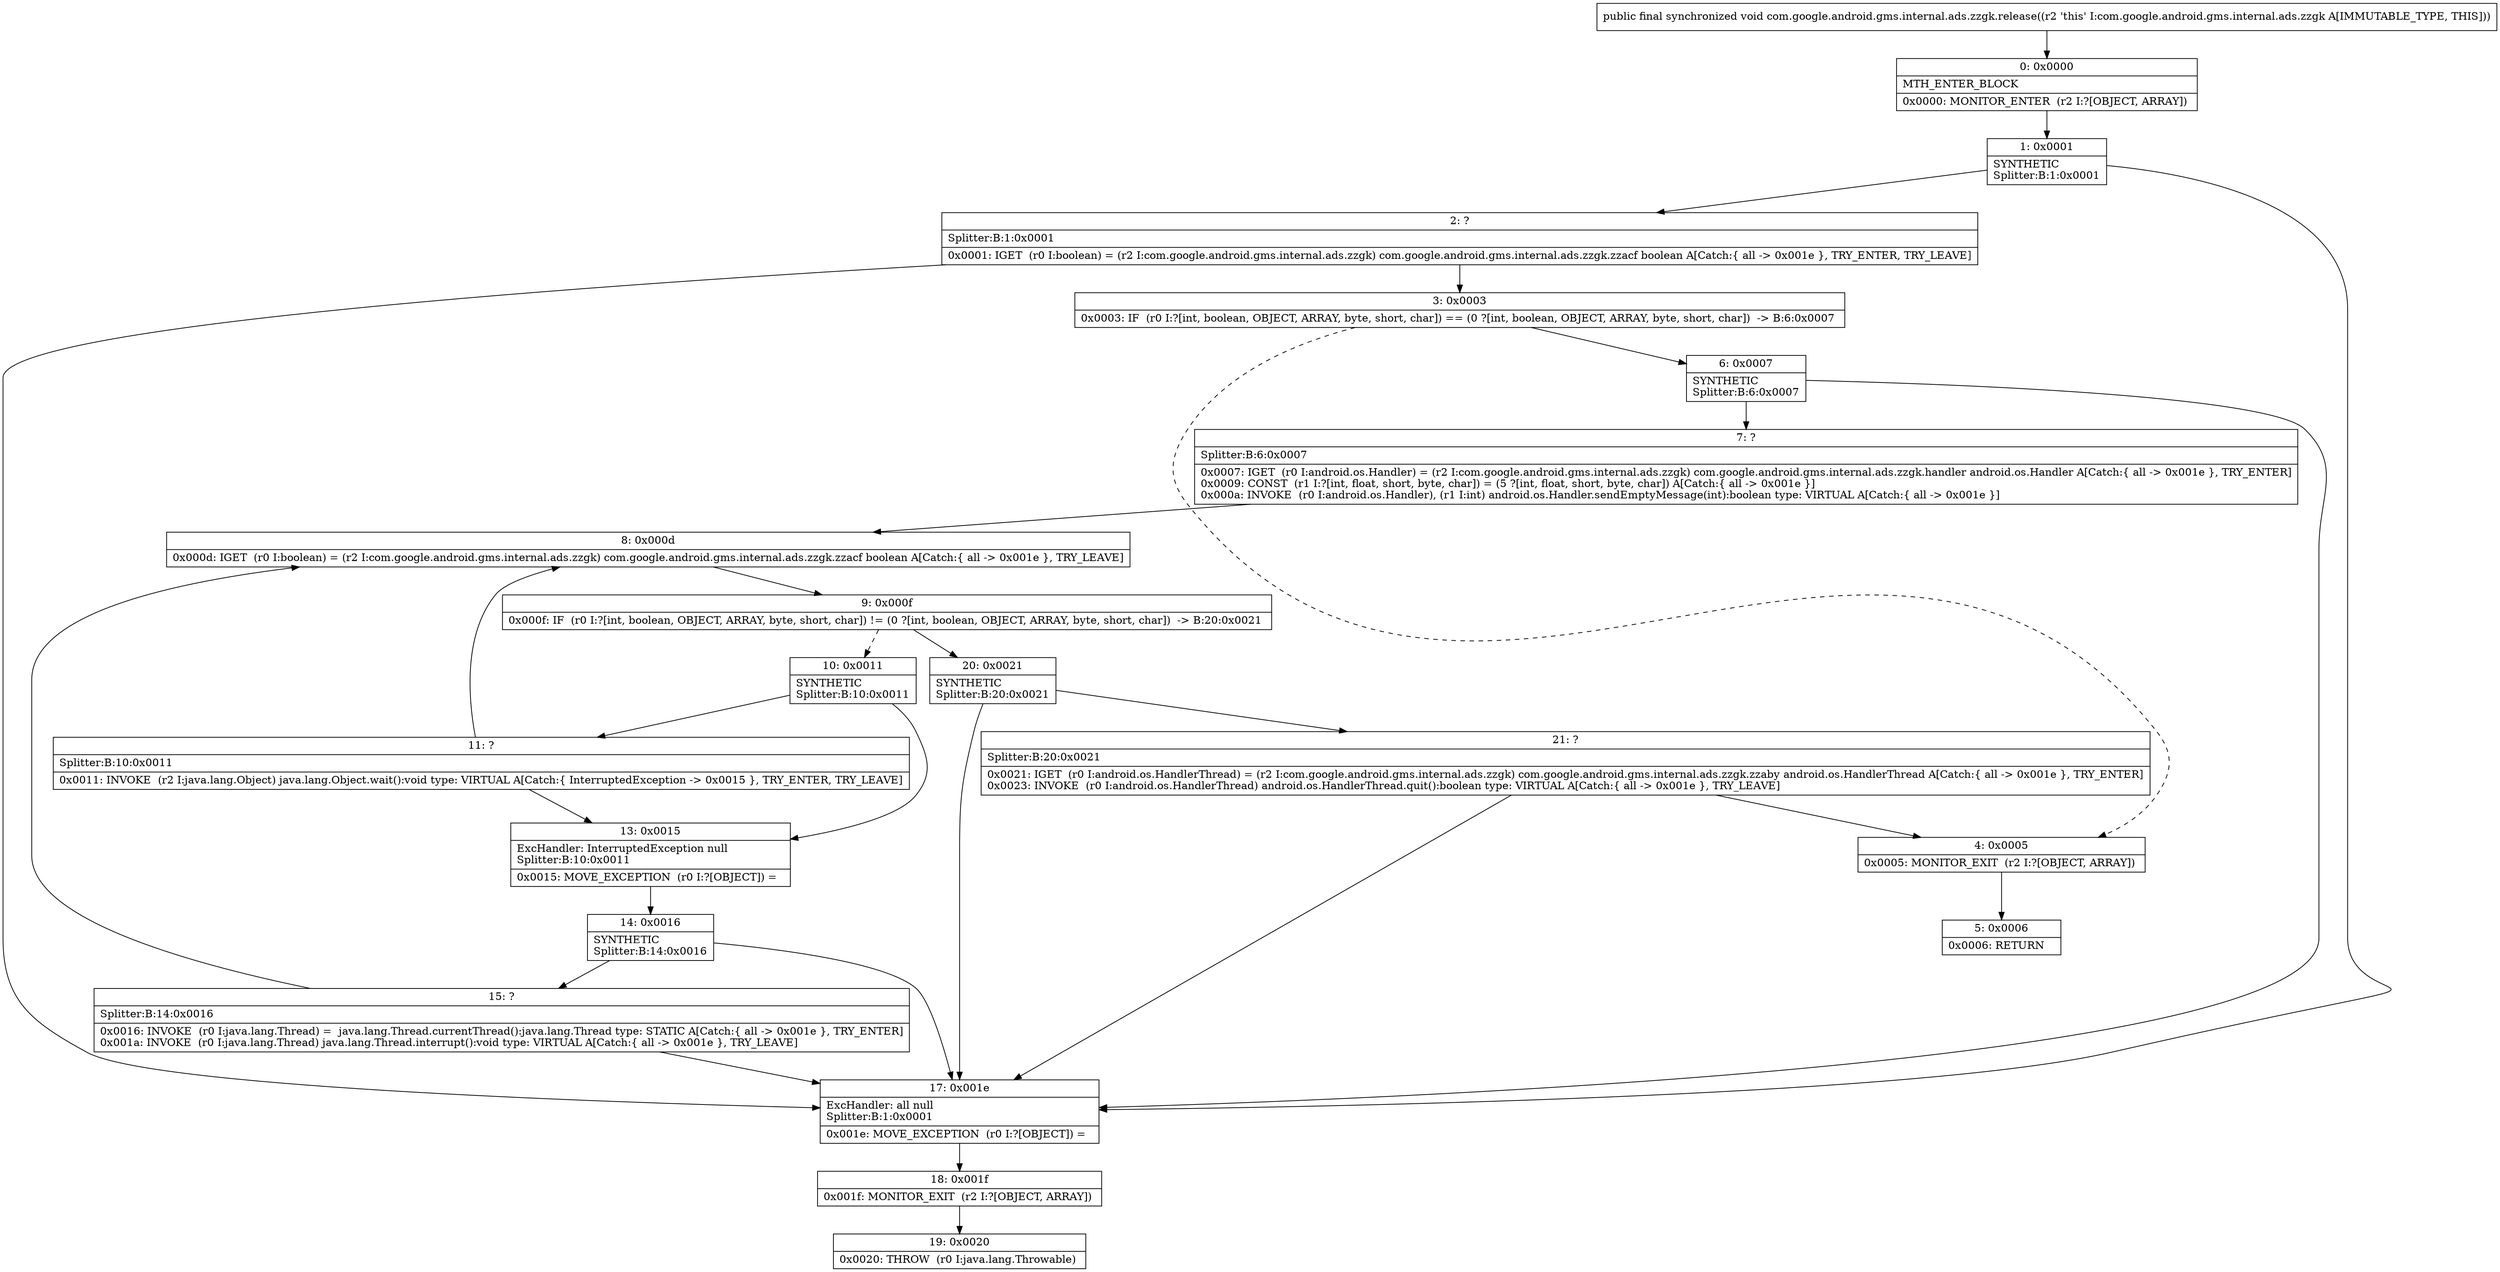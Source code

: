 digraph "CFG forcom.google.android.gms.internal.ads.zzgk.release()V" {
Node_0 [shape=record,label="{0\:\ 0x0000|MTH_ENTER_BLOCK\l|0x0000: MONITOR_ENTER  (r2 I:?[OBJECT, ARRAY]) \l}"];
Node_1 [shape=record,label="{1\:\ 0x0001|SYNTHETIC\lSplitter:B:1:0x0001\l}"];
Node_2 [shape=record,label="{2\:\ ?|Splitter:B:1:0x0001\l|0x0001: IGET  (r0 I:boolean) = (r2 I:com.google.android.gms.internal.ads.zzgk) com.google.android.gms.internal.ads.zzgk.zzacf boolean A[Catch:\{ all \-\> 0x001e \}, TRY_ENTER, TRY_LEAVE]\l}"];
Node_3 [shape=record,label="{3\:\ 0x0003|0x0003: IF  (r0 I:?[int, boolean, OBJECT, ARRAY, byte, short, char]) == (0 ?[int, boolean, OBJECT, ARRAY, byte, short, char])  \-\> B:6:0x0007 \l}"];
Node_4 [shape=record,label="{4\:\ 0x0005|0x0005: MONITOR_EXIT  (r2 I:?[OBJECT, ARRAY]) \l}"];
Node_5 [shape=record,label="{5\:\ 0x0006|0x0006: RETURN   \l}"];
Node_6 [shape=record,label="{6\:\ 0x0007|SYNTHETIC\lSplitter:B:6:0x0007\l}"];
Node_7 [shape=record,label="{7\:\ ?|Splitter:B:6:0x0007\l|0x0007: IGET  (r0 I:android.os.Handler) = (r2 I:com.google.android.gms.internal.ads.zzgk) com.google.android.gms.internal.ads.zzgk.handler android.os.Handler A[Catch:\{ all \-\> 0x001e \}, TRY_ENTER]\l0x0009: CONST  (r1 I:?[int, float, short, byte, char]) = (5 ?[int, float, short, byte, char]) A[Catch:\{ all \-\> 0x001e \}]\l0x000a: INVOKE  (r0 I:android.os.Handler), (r1 I:int) android.os.Handler.sendEmptyMessage(int):boolean type: VIRTUAL A[Catch:\{ all \-\> 0x001e \}]\l}"];
Node_8 [shape=record,label="{8\:\ 0x000d|0x000d: IGET  (r0 I:boolean) = (r2 I:com.google.android.gms.internal.ads.zzgk) com.google.android.gms.internal.ads.zzgk.zzacf boolean A[Catch:\{ all \-\> 0x001e \}, TRY_LEAVE]\l}"];
Node_9 [shape=record,label="{9\:\ 0x000f|0x000f: IF  (r0 I:?[int, boolean, OBJECT, ARRAY, byte, short, char]) != (0 ?[int, boolean, OBJECT, ARRAY, byte, short, char])  \-\> B:20:0x0021 \l}"];
Node_10 [shape=record,label="{10\:\ 0x0011|SYNTHETIC\lSplitter:B:10:0x0011\l}"];
Node_11 [shape=record,label="{11\:\ ?|Splitter:B:10:0x0011\l|0x0011: INVOKE  (r2 I:java.lang.Object) java.lang.Object.wait():void type: VIRTUAL A[Catch:\{ InterruptedException \-\> 0x0015 \}, TRY_ENTER, TRY_LEAVE]\l}"];
Node_13 [shape=record,label="{13\:\ 0x0015|ExcHandler: InterruptedException null\lSplitter:B:10:0x0011\l|0x0015: MOVE_EXCEPTION  (r0 I:?[OBJECT]) =  \l}"];
Node_14 [shape=record,label="{14\:\ 0x0016|SYNTHETIC\lSplitter:B:14:0x0016\l}"];
Node_15 [shape=record,label="{15\:\ ?|Splitter:B:14:0x0016\l|0x0016: INVOKE  (r0 I:java.lang.Thread) =  java.lang.Thread.currentThread():java.lang.Thread type: STATIC A[Catch:\{ all \-\> 0x001e \}, TRY_ENTER]\l0x001a: INVOKE  (r0 I:java.lang.Thread) java.lang.Thread.interrupt():void type: VIRTUAL A[Catch:\{ all \-\> 0x001e \}, TRY_LEAVE]\l}"];
Node_17 [shape=record,label="{17\:\ 0x001e|ExcHandler: all null\lSplitter:B:1:0x0001\l|0x001e: MOVE_EXCEPTION  (r0 I:?[OBJECT]) =  \l}"];
Node_18 [shape=record,label="{18\:\ 0x001f|0x001f: MONITOR_EXIT  (r2 I:?[OBJECT, ARRAY]) \l}"];
Node_19 [shape=record,label="{19\:\ 0x0020|0x0020: THROW  (r0 I:java.lang.Throwable) \l}"];
Node_20 [shape=record,label="{20\:\ 0x0021|SYNTHETIC\lSplitter:B:20:0x0021\l}"];
Node_21 [shape=record,label="{21\:\ ?|Splitter:B:20:0x0021\l|0x0021: IGET  (r0 I:android.os.HandlerThread) = (r2 I:com.google.android.gms.internal.ads.zzgk) com.google.android.gms.internal.ads.zzgk.zzaby android.os.HandlerThread A[Catch:\{ all \-\> 0x001e \}, TRY_ENTER]\l0x0023: INVOKE  (r0 I:android.os.HandlerThread) android.os.HandlerThread.quit():boolean type: VIRTUAL A[Catch:\{ all \-\> 0x001e \}, TRY_LEAVE]\l}"];
MethodNode[shape=record,label="{public final synchronized void com.google.android.gms.internal.ads.zzgk.release((r2 'this' I:com.google.android.gms.internal.ads.zzgk A[IMMUTABLE_TYPE, THIS])) }"];
MethodNode -> Node_0;
Node_0 -> Node_1;
Node_1 -> Node_2;
Node_1 -> Node_17;
Node_2 -> Node_3;
Node_2 -> Node_17;
Node_3 -> Node_4[style=dashed];
Node_3 -> Node_6;
Node_4 -> Node_5;
Node_6 -> Node_7;
Node_6 -> Node_17;
Node_7 -> Node_8;
Node_8 -> Node_9;
Node_9 -> Node_10[style=dashed];
Node_9 -> Node_20;
Node_10 -> Node_11;
Node_10 -> Node_13;
Node_11 -> Node_13;
Node_11 -> Node_8;
Node_13 -> Node_14;
Node_14 -> Node_15;
Node_14 -> Node_17;
Node_15 -> Node_17;
Node_15 -> Node_8;
Node_17 -> Node_18;
Node_18 -> Node_19;
Node_20 -> Node_21;
Node_20 -> Node_17;
Node_21 -> Node_17;
Node_21 -> Node_4;
}

